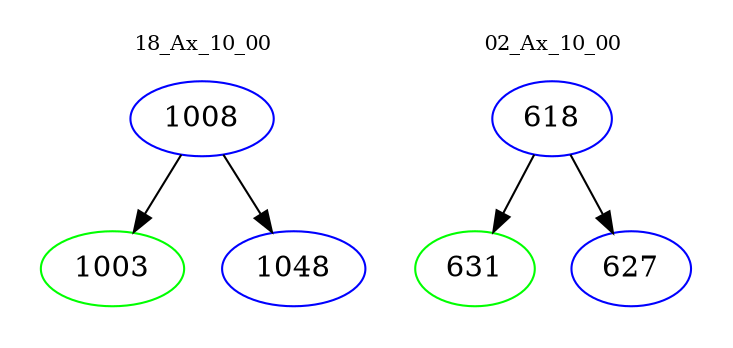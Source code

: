 digraph{
subgraph cluster_0 {
color = white
label = "18_Ax_10_00";
fontsize=10;
T0_1008 [label="1008", color="blue"]
T0_1008 -> T0_1003 [color="black"]
T0_1003 [label="1003", color="green"]
T0_1008 -> T0_1048 [color="black"]
T0_1048 [label="1048", color="blue"]
}
subgraph cluster_1 {
color = white
label = "02_Ax_10_00";
fontsize=10;
T1_618 [label="618", color="blue"]
T1_618 -> T1_631 [color="black"]
T1_631 [label="631", color="green"]
T1_618 -> T1_627 [color="black"]
T1_627 [label="627", color="blue"]
}
}
